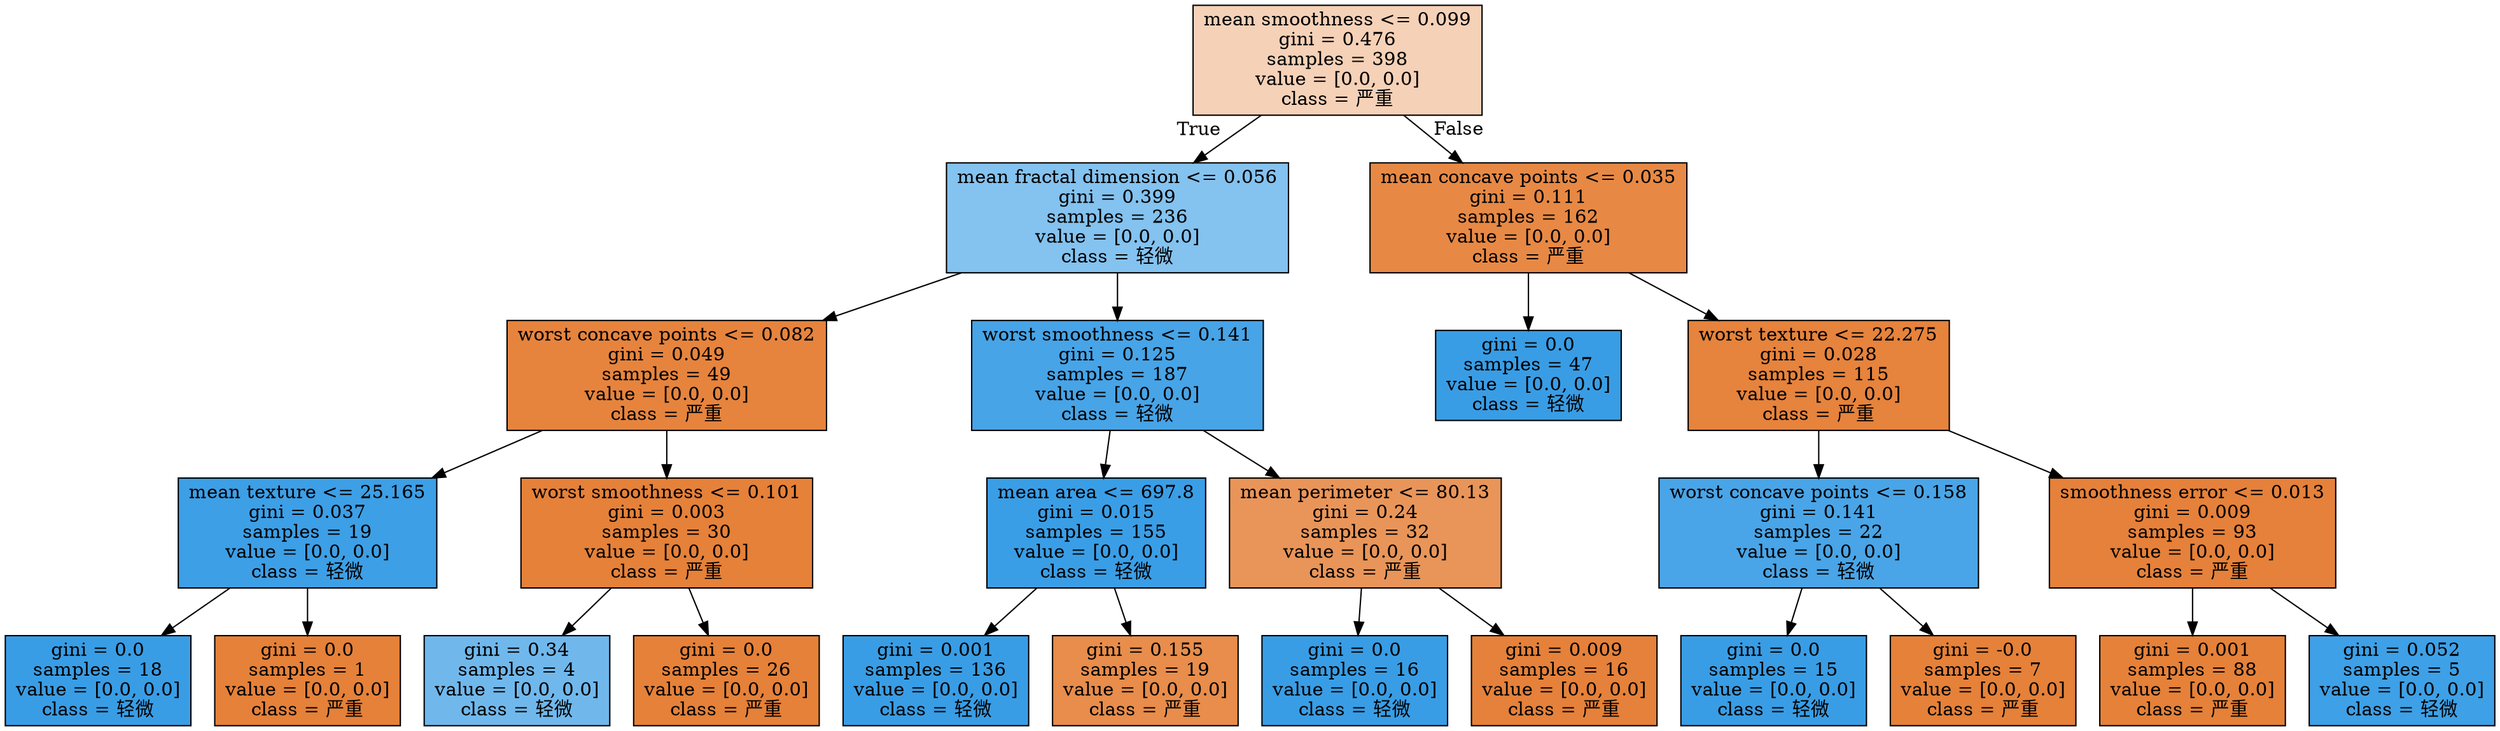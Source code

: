 digraph Tree {
node [shape=box, style="filled", color="black"] ;
0 [label="mean smoothness <= 0.099\ngini = 0.476\nsamples = 398\nvalue = [0.0, 0.0]\nclass = 严重", fillcolor="#e581395c"] ;
1 [label="mean fractal dimension <= 0.056\ngini = 0.399\nsamples = 236\nvalue = [0.0, 0.0]\nclass = 轻微", fillcolor="#399de59e"] ;
0 -> 1 [labeldistance=2.5, labelangle=45, headlabel="True"] ;
2 [label="worst concave points <= 0.082\ngini = 0.049\nsamples = 49\nvalue = [0.0, 0.0]\nclass = 严重", fillcolor="#e58139f8"] ;
1 -> 2 ;
3 [label="mean texture <= 25.165\ngini = 0.037\nsamples = 19\nvalue = [0.0, 0.0]\nclass = 轻微", fillcolor="#399de5fa"] ;
2 -> 3 ;
4 [label="gini = 0.0\nsamples = 18\nvalue = [0.0, 0.0]\nclass = 轻微", fillcolor="#399de5ff"] ;
3 -> 4 ;
5 [label="gini = 0.0\nsamples = 1\nvalue = [0.0, 0.0]\nclass = 严重", fillcolor="#e58139ff"] ;
3 -> 5 ;
6 [label="worst smoothness <= 0.101\ngini = 0.003\nsamples = 30\nvalue = [0.0, 0.0]\nclass = 严重", fillcolor="#e58139ff"] ;
2 -> 6 ;
7 [label="gini = 0.34\nsamples = 4\nvalue = [0.0, 0.0]\nclass = 轻微", fillcolor="#399de5b8"] ;
6 -> 7 ;
8 [label="gini = 0.0\nsamples = 26\nvalue = [0.0, 0.0]\nclass = 严重", fillcolor="#e58139ff"] ;
6 -> 8 ;
9 [label="worst smoothness <= 0.141\ngini = 0.125\nsamples = 187\nvalue = [0.0, 0.0]\nclass = 轻微", fillcolor="#399de5ed"] ;
1 -> 9 ;
10 [label="mean area <= 697.8\ngini = 0.015\nsamples = 155\nvalue = [0.0, 0.0]\nclass = 轻微", fillcolor="#399de5fd"] ;
9 -> 10 ;
11 [label="gini = 0.001\nsamples = 136\nvalue = [0.0, 0.0]\nclass = 轻微", fillcolor="#399de5ff"] ;
10 -> 11 ;
12 [label="gini = 0.155\nsamples = 19\nvalue = [0.0, 0.0]\nclass = 严重", fillcolor="#e58139e7"] ;
10 -> 12 ;
13 [label="mean perimeter <= 80.13\ngini = 0.24\nsamples = 32\nvalue = [0.0, 0.0]\nclass = 严重", fillcolor="#e58139d6"] ;
9 -> 13 ;
14 [label="gini = 0.0\nsamples = 16\nvalue = [0.0, 0.0]\nclass = 轻微", fillcolor="#399de5ff"] ;
13 -> 14 ;
15 [label="gini = 0.009\nsamples = 16\nvalue = [0.0, 0.0]\nclass = 严重", fillcolor="#e58139fe"] ;
13 -> 15 ;
16 [label="mean concave points <= 0.035\ngini = 0.111\nsamples = 162\nvalue = [0.0, 0.0]\nclass = 严重", fillcolor="#e58139ef"] ;
0 -> 16 [labeldistance=2.5, labelangle=-45, headlabel="False"] ;
17 [label="gini = 0.0\nsamples = 47\nvalue = [0.0, 0.0]\nclass = 轻微", fillcolor="#399de5ff"] ;
16 -> 17 ;
18 [label="worst texture <= 22.275\ngini = 0.028\nsamples = 115\nvalue = [0.0, 0.0]\nclass = 严重", fillcolor="#e58139fb"] ;
16 -> 18 ;
19 [label="worst concave points <= 0.158\ngini = 0.141\nsamples = 22\nvalue = [0.0, 0.0]\nclass = 轻微", fillcolor="#399de5ea"] ;
18 -> 19 ;
20 [label="gini = 0.0\nsamples = 15\nvalue = [0.0, 0.0]\nclass = 轻微", fillcolor="#399de5ff"] ;
19 -> 20 ;
21 [label="gini = -0.0\nsamples = 7\nvalue = [0.0, 0.0]\nclass = 严重", fillcolor="#e58139ff"] ;
19 -> 21 ;
22 [label="smoothness error <= 0.013\ngini = 0.009\nsamples = 93\nvalue = [0.0, 0.0]\nclass = 严重", fillcolor="#e58139fe"] ;
18 -> 22 ;
23 [label="gini = 0.001\nsamples = 88\nvalue = [0.0, 0.0]\nclass = 严重", fillcolor="#e58139ff"] ;
22 -> 23 ;
24 [label="gini = 0.052\nsamples = 5\nvalue = [0.0, 0.0]\nclass = 轻微", fillcolor="#399de5f8"] ;
22 -> 24 ;
}